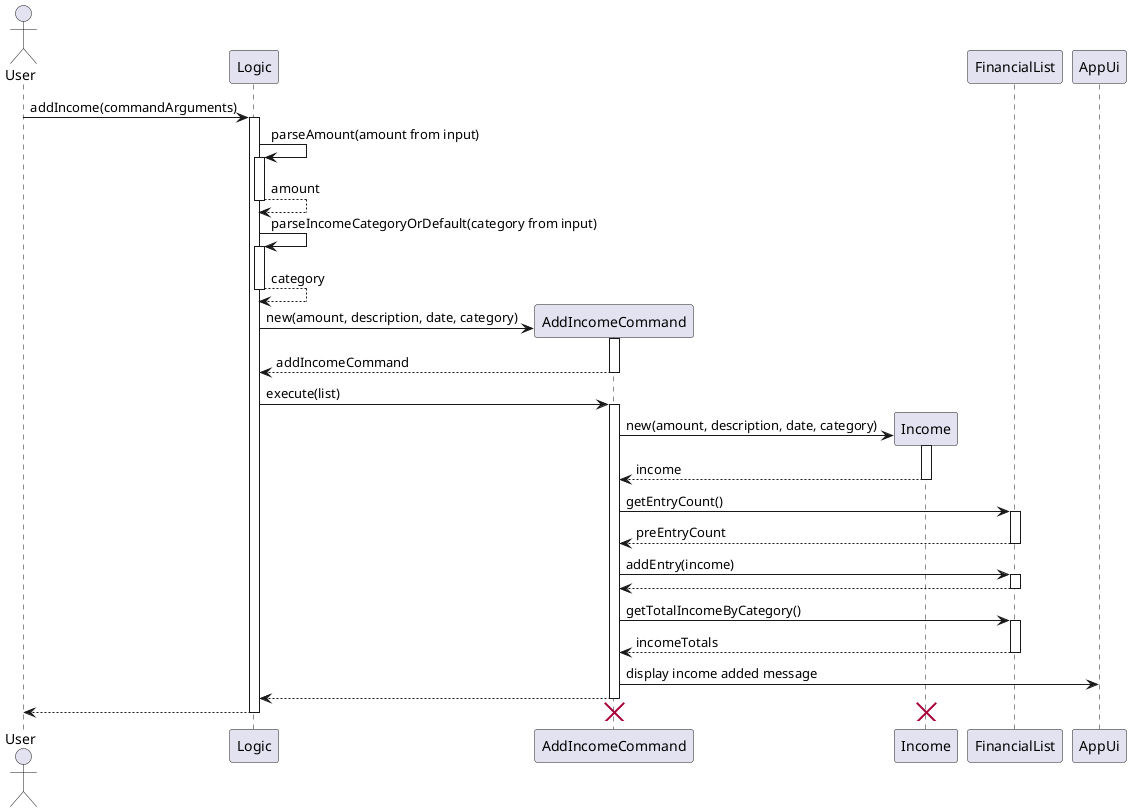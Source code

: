 @startuml
actor User
participant Logic

User -> Logic: addIncome(commandArguments)
activate Logic

Logic -> Logic: parseAmount(amount from input)
activate Logic
return amount

Logic -> Logic: parseIncomeCategoryOrDefault(category from input)
activate Logic
return category

create AddIncomeCommand
Logic -> AddIncomeCommand: new(amount, description, date, category)
activate AddIncomeCommand
return addIncomeCommand
Logic -> AddIncomeCommand: execute(list)
activate AddIncomeCommand

create Income
AddIncomeCommand -> Income: new(amount, description, date, category)
activate Income
return income

AddIncomeCommand -> FinancialList: getEntryCount()
activate FinancialList
return preEntryCount

AddIncomeCommand -> FinancialList: addEntry(income)
activate FinancialList
return

AddIncomeCommand -> FinancialList: getTotalIncomeByCategory()
activate FinancialList
return incomeTotals

AddIncomeCommand -> AppUi: display income added message
return

return

destroy Income
destroy AddIncomeCommand

@enduml